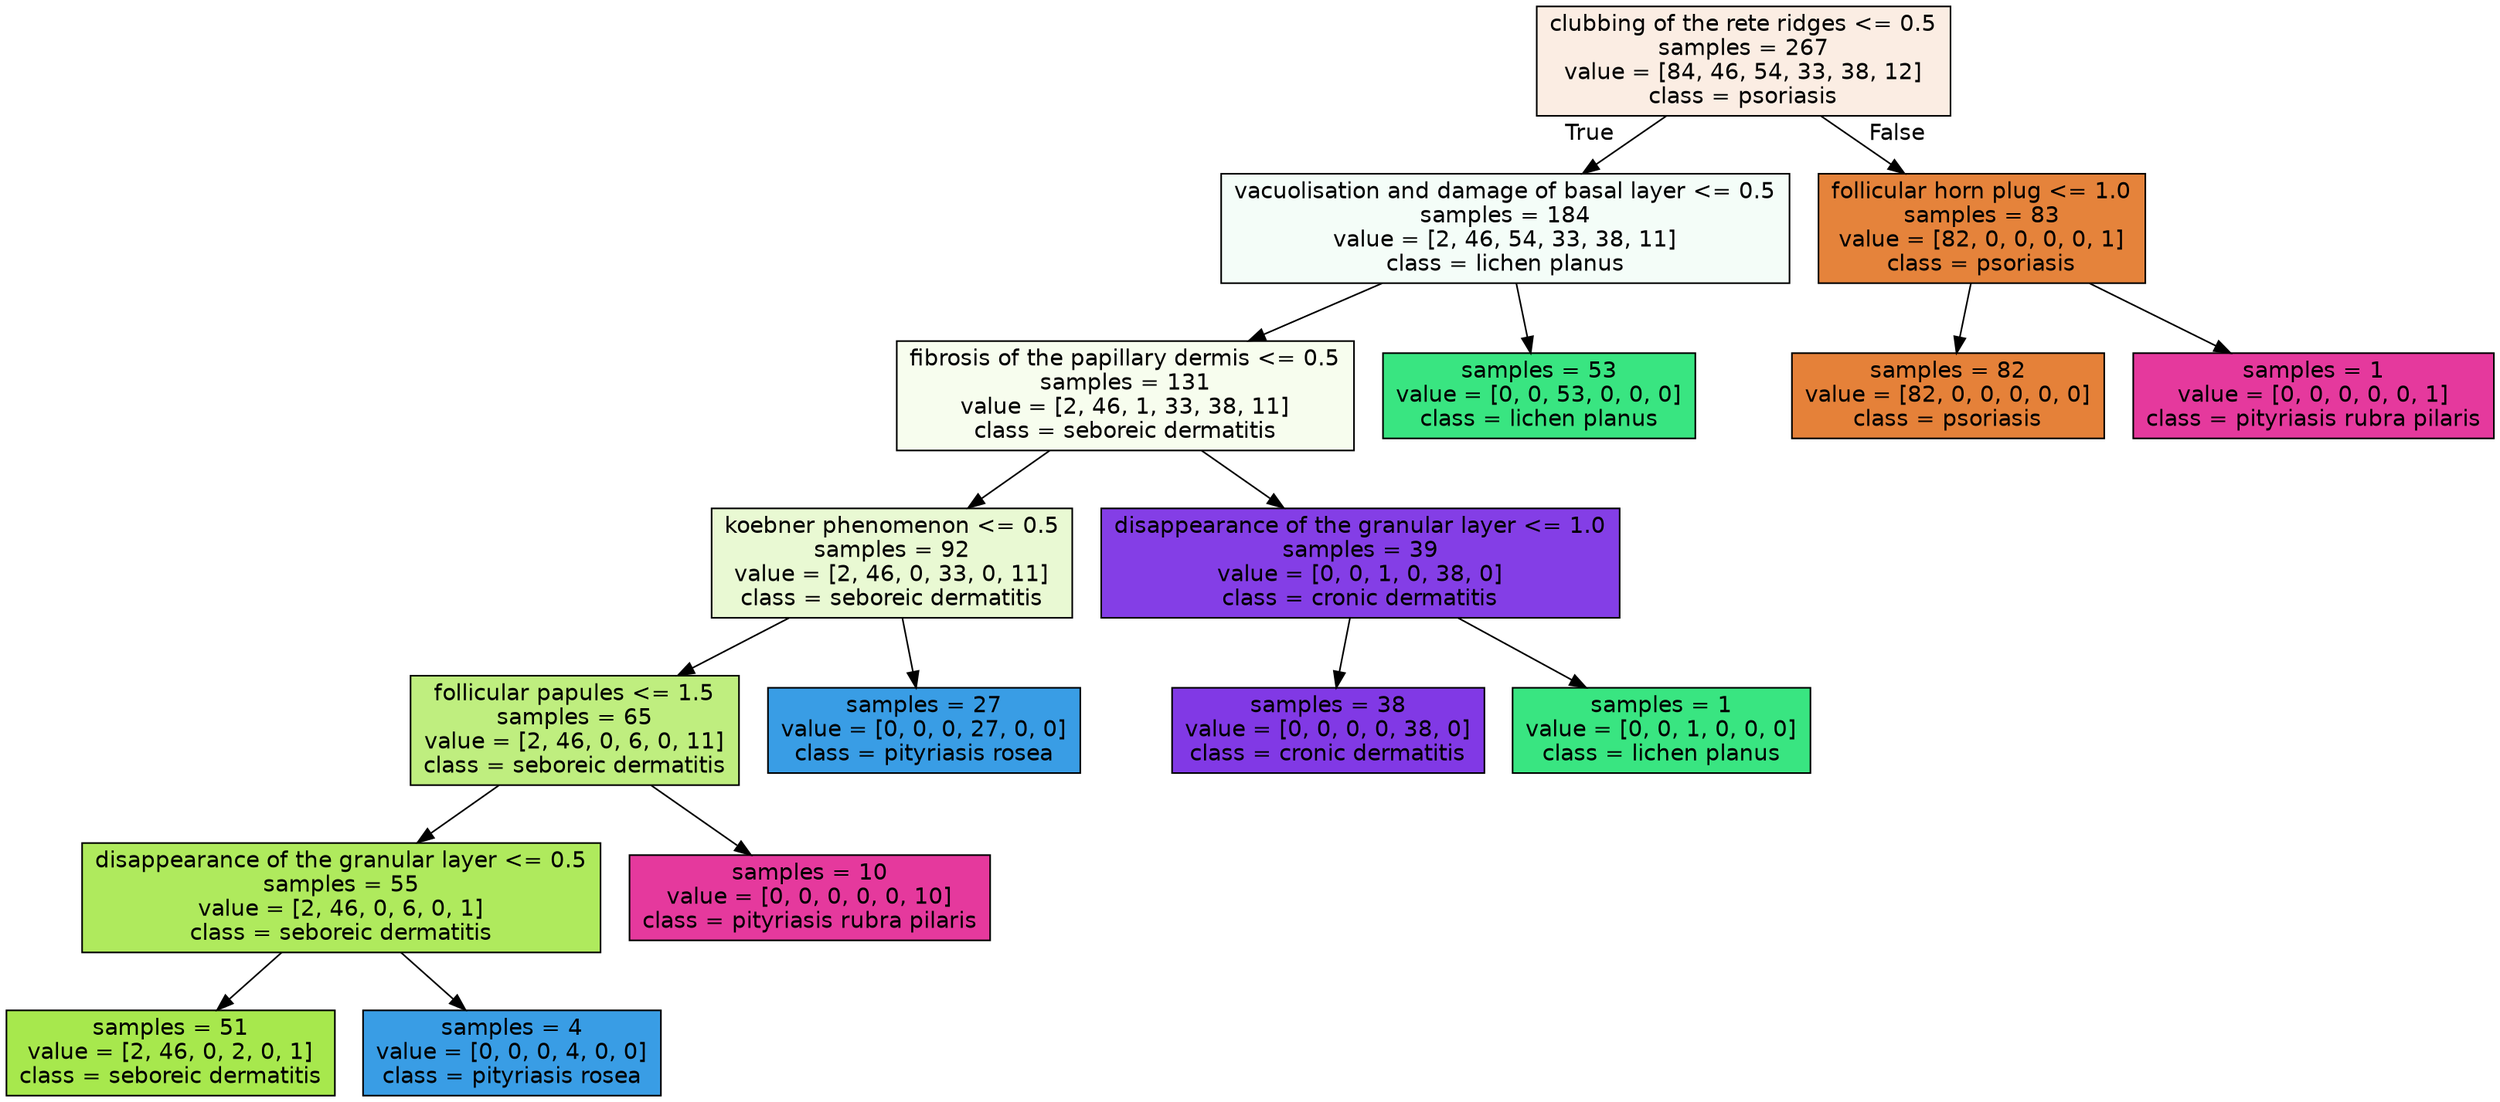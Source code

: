digraph Tree {
node [shape=box, style="filled", color="black", fontname="helvetica"] ;
edge [fontname="helvetica"] ;
0 [label="clubbing of the rete ridges <= 0.5\nsamples = 267\nvalue = [84, 46, 54, 33, 38, 12]\nclass = psoriasis", fillcolor="#fbede3"] ;
1 [label="vacuolisation and damage of basal layer <= 0.5\nsamples = 184\nvalue = [2, 46, 54, 33, 38, 11]\nclass = lichen planus", fillcolor="#f4fdf8"] ;
0 -> 1 [labeldistance=2.5, labelangle=45, headlabel="True"] ;
2 [label="fibrosis of the papillary dermis <= 0.5\nsamples = 131\nvalue = [2, 46, 1, 33, 38, 11]\nclass = seboreic dermatitis", fillcolor="#f7fdee"] ;
1 -> 2 ;
3 [label="koebner phenomenon <= 0.5\nsamples = 92\nvalue = [2, 46, 0, 33, 0, 11]\nclass = seboreic dermatitis", fillcolor="#e9f9d3"] ;
2 -> 3 ;
4 [label="follicular papules <= 1.5\nsamples = 65\nvalue = [2, 46, 0, 6, 0, 11]\nclass = seboreic dermatitis", fillcolor="#bfee7f"] ;
3 -> 4 ;
5 [label="disappearance of the granular layer <= 0.5\nsamples = 55\nvalue = [2, 46, 0, 6, 0, 1]\nclass = seboreic dermatitis", fillcolor="#afea5d"] ;
4 -> 5 ;
6 [label="samples = 51\nvalue = [2, 46, 0, 2, 0, 1]\nclass = seboreic dermatitis", fillcolor="#a7e84d"] ;
5 -> 6 ;
7 [label="samples = 4\nvalue = [0, 0, 0, 4, 0, 0]\nclass = pityriasis rosea", fillcolor="#399de5"] ;
5 -> 7 ;
8 [label="samples = 10\nvalue = [0, 0, 0, 0, 0, 10]\nclass = pityriasis rubra pilaris", fillcolor="#e5399d"] ;
4 -> 8 ;
9 [label="samples = 27\nvalue = [0, 0, 0, 27, 0, 0]\nclass = pityriasis rosea", fillcolor="#399de5"] ;
3 -> 9 ;
10 [label="disappearance of the granular layer <= 1.0\nsamples = 39\nvalue = [0, 0, 1, 0, 38, 0]\nclass = cronic dermatitis", fillcolor="#843ee6"] ;
2 -> 10 ;
11 [label="samples = 38\nvalue = [0, 0, 0, 0, 38, 0]\nclass = cronic dermatitis", fillcolor="#8139e5"] ;
10 -> 11 ;
12 [label="samples = 1\nvalue = [0, 0, 1, 0, 0, 0]\nclass = lichen planus", fillcolor="#39e581"] ;
10 -> 12 ;
13 [label="samples = 53\nvalue = [0, 0, 53, 0, 0, 0]\nclass = lichen planus", fillcolor="#39e581"] ;
1 -> 13 ;
14 [label="follicular horn plug <= 1.0\nsamples = 83\nvalue = [82, 0, 0, 0, 0, 1]\nclass = psoriasis", fillcolor="#e5833b"] ;
0 -> 14 [labeldistance=2.5, labelangle=-45, headlabel="False"] ;
15 [label="samples = 82\nvalue = [82, 0, 0, 0, 0, 0]\nclass = psoriasis", fillcolor="#e58139"] ;
14 -> 15 ;
16 [label="samples = 1\nvalue = [0, 0, 0, 0, 0, 1]\nclass = pityriasis rubra pilaris", fillcolor="#e5399d"] ;
14 -> 16 ;
}